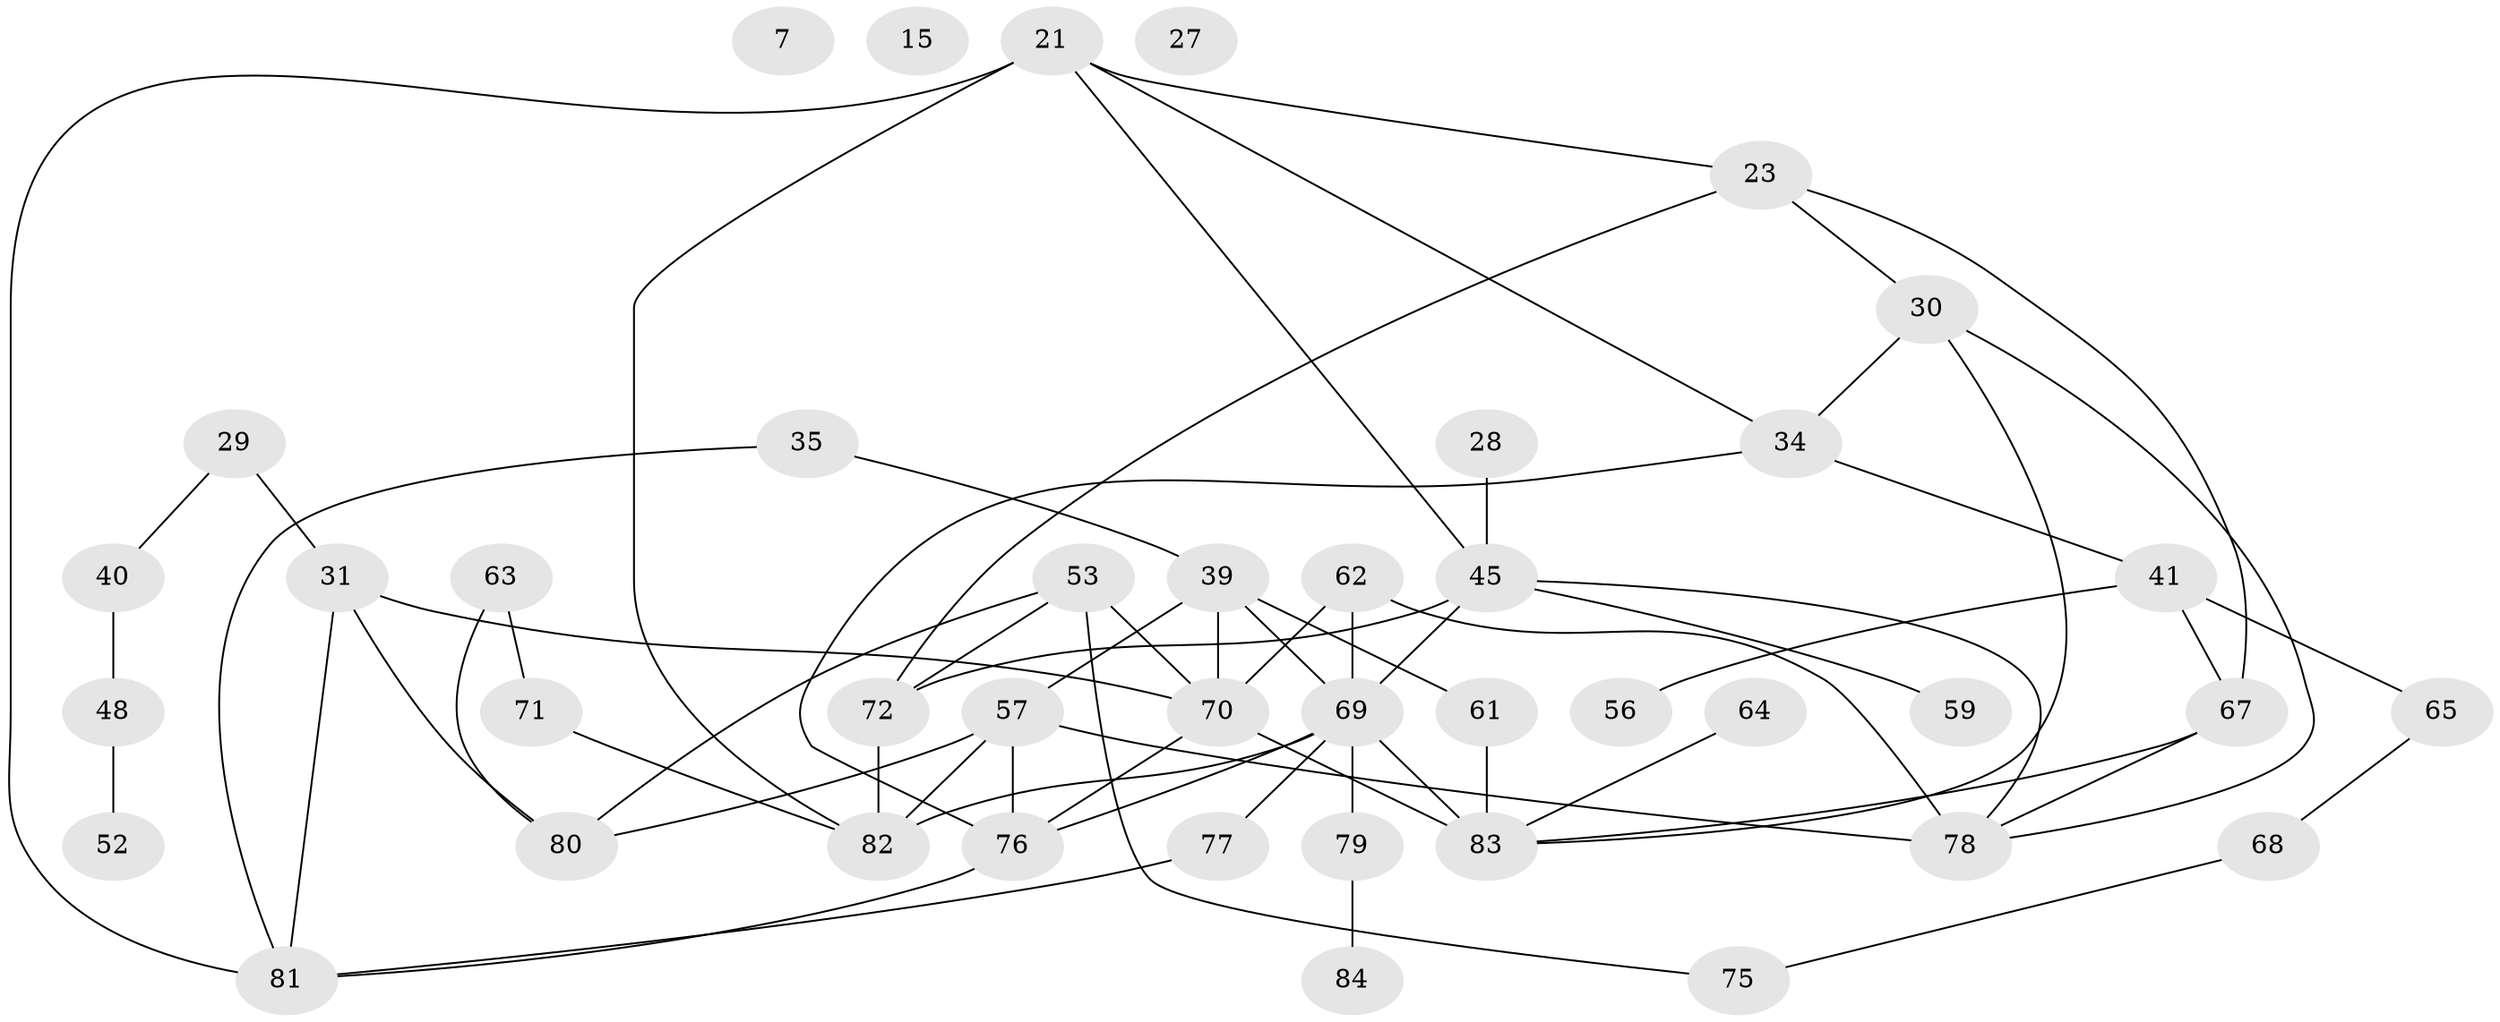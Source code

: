 // original degree distribution, {2: 0.25, 4: 0.17857142857142858, 1: 0.17857142857142858, 3: 0.2619047619047619, 0: 0.03571428571428571, 5: 0.05952380952380952, 6: 0.03571428571428571}
// Generated by graph-tools (version 1.1) at 2025/39/03/09/25 04:39:59]
// undirected, 42 vertices, 65 edges
graph export_dot {
graph [start="1"]
  node [color=gray90,style=filled];
  7;
  15;
  21 [super="+9"];
  23;
  27;
  28;
  29;
  30 [super="+5+19"];
  31;
  34;
  35 [super="+3"];
  39;
  40;
  41 [super="+2+10"];
  45 [super="+16"];
  48;
  52;
  53 [super="+6"];
  56;
  57 [super="+14+42+37+12"];
  59;
  61;
  62 [super="+54"];
  63;
  64;
  65;
  67;
  68 [super="+22+26"];
  69 [super="+25+51+58"];
  70 [super="+32"];
  71;
  72 [super="+17+33+47"];
  75;
  76 [super="+66"];
  77 [super="+36+38"];
  78;
  79;
  80;
  81 [super="+24+60"];
  82 [super="+74"];
  83 [super="+73"];
  84 [super="+4"];
  21 -- 45 [weight=2];
  21 -- 34;
  21 -- 82;
  21 -- 23;
  21 -- 81;
  23 -- 67;
  23 -- 72;
  23 -- 30;
  28 -- 45;
  29 -- 31;
  29 -- 40;
  30 -- 34;
  30 -- 78;
  30 -- 83;
  31 -- 80;
  31 -- 81;
  31 -- 70;
  34 -- 41;
  34 -- 76;
  35 -- 39;
  35 -- 81;
  39 -- 61;
  39 -- 70 [weight=2];
  39 -- 69;
  39 -- 57;
  40 -- 48;
  41 -- 56;
  41 -- 65;
  41 -- 67;
  45 -- 59;
  45 -- 78;
  45 -- 69;
  45 -- 72;
  48 -- 52;
  53 -- 70;
  53 -- 80;
  53 -- 75;
  53 -- 72;
  57 -- 82 [weight=2];
  57 -- 80;
  57 -- 78 [weight=2];
  57 -- 76;
  61 -- 83;
  62 -- 70;
  62 -- 78;
  62 -- 69;
  63 -- 71;
  63 -- 80;
  64 -- 83;
  65 -- 68;
  67 -- 78;
  67 -- 83;
  68 -- 75;
  69 -- 82 [weight=2];
  69 -- 77;
  69 -- 83 [weight=2];
  69 -- 79;
  69 -- 76;
  70 -- 83;
  70 -- 76;
  71 -- 82;
  72 -- 82;
  76 -- 81;
  77 -- 81;
  79 -- 84;
}
